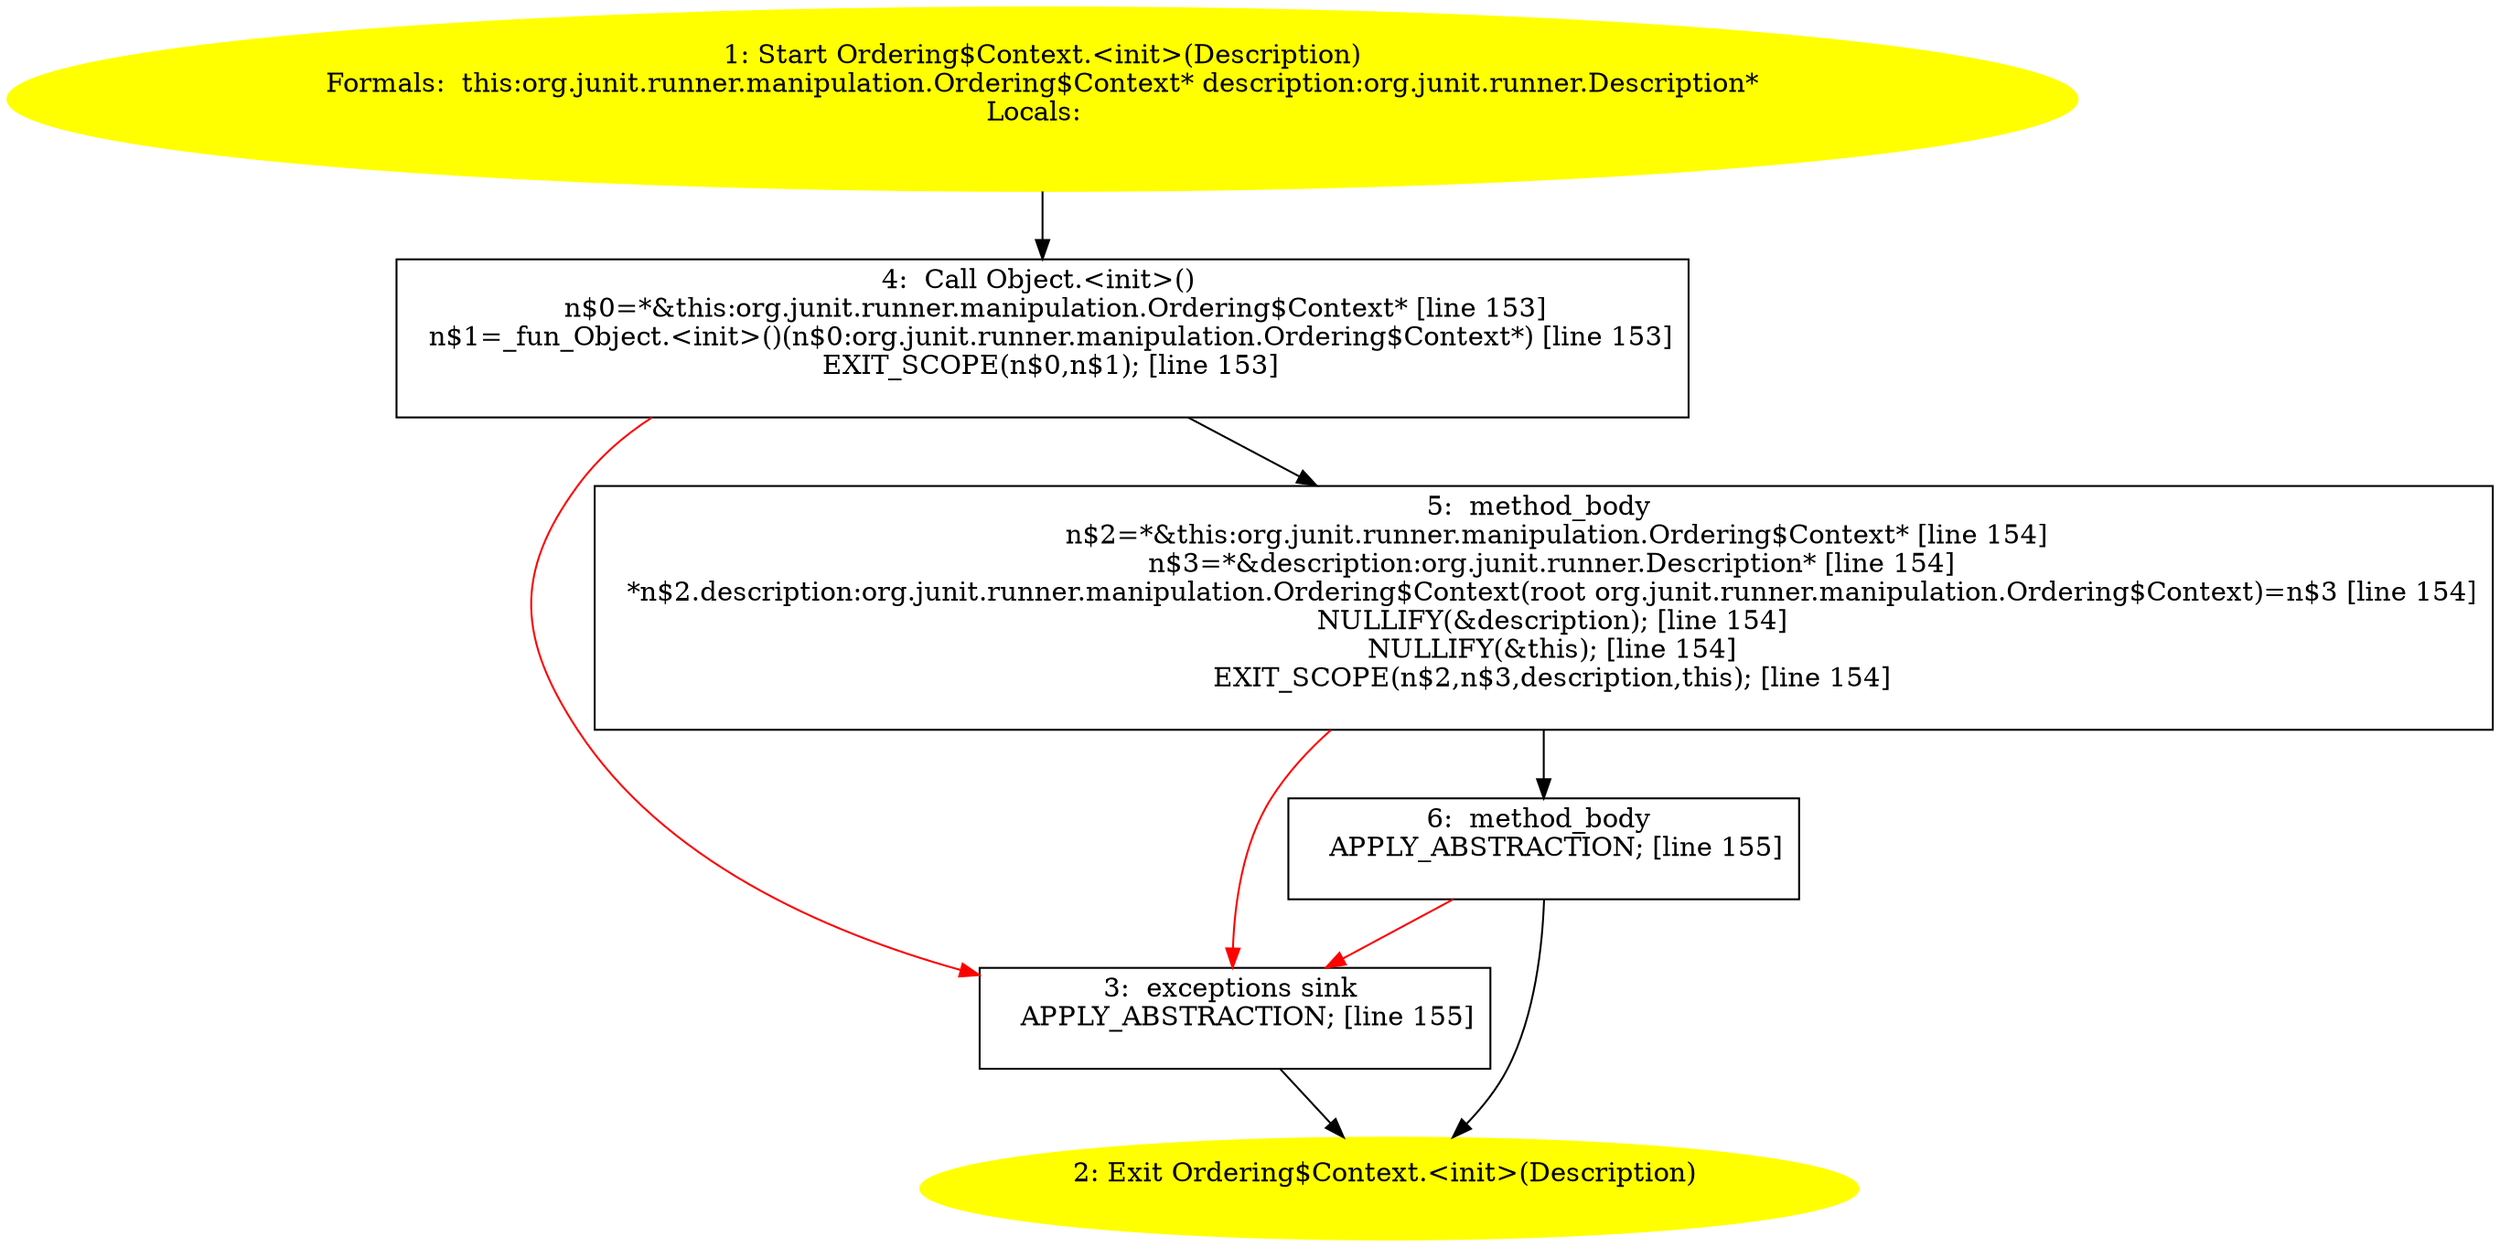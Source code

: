 /* @generated */
digraph cfg {
"org.junit.runner.manipulation.Ordering$Context.<init>(org.junit.runner.Description).159784c9bdae1dd35a050d8460a28957_1" [label="1: Start Ordering$Context.<init>(Description)\nFormals:  this:org.junit.runner.manipulation.Ordering$Context* description:org.junit.runner.Description*\nLocals:  \n  " color=yellow style=filled]
	

	 "org.junit.runner.manipulation.Ordering$Context.<init>(org.junit.runner.Description).159784c9bdae1dd35a050d8460a28957_1" -> "org.junit.runner.manipulation.Ordering$Context.<init>(org.junit.runner.Description).159784c9bdae1dd35a050d8460a28957_4" ;
"org.junit.runner.manipulation.Ordering$Context.<init>(org.junit.runner.Description).159784c9bdae1dd35a050d8460a28957_2" [label="2: Exit Ordering$Context.<init>(Description) \n  " color=yellow style=filled]
	

"org.junit.runner.manipulation.Ordering$Context.<init>(org.junit.runner.Description).159784c9bdae1dd35a050d8460a28957_3" [label="3:  exceptions sink \n   APPLY_ABSTRACTION; [line 155]\n " shape="box"]
	

	 "org.junit.runner.manipulation.Ordering$Context.<init>(org.junit.runner.Description).159784c9bdae1dd35a050d8460a28957_3" -> "org.junit.runner.manipulation.Ordering$Context.<init>(org.junit.runner.Description).159784c9bdae1dd35a050d8460a28957_2" ;
"org.junit.runner.manipulation.Ordering$Context.<init>(org.junit.runner.Description).159784c9bdae1dd35a050d8460a28957_4" [label="4:  Call Object.<init>() \n   n$0=*&this:org.junit.runner.manipulation.Ordering$Context* [line 153]\n  n$1=_fun_Object.<init>()(n$0:org.junit.runner.manipulation.Ordering$Context*) [line 153]\n  EXIT_SCOPE(n$0,n$1); [line 153]\n " shape="box"]
	

	 "org.junit.runner.manipulation.Ordering$Context.<init>(org.junit.runner.Description).159784c9bdae1dd35a050d8460a28957_4" -> "org.junit.runner.manipulation.Ordering$Context.<init>(org.junit.runner.Description).159784c9bdae1dd35a050d8460a28957_5" ;
	 "org.junit.runner.manipulation.Ordering$Context.<init>(org.junit.runner.Description).159784c9bdae1dd35a050d8460a28957_4" -> "org.junit.runner.manipulation.Ordering$Context.<init>(org.junit.runner.Description).159784c9bdae1dd35a050d8460a28957_3" [color="red" ];
"org.junit.runner.manipulation.Ordering$Context.<init>(org.junit.runner.Description).159784c9bdae1dd35a050d8460a28957_5" [label="5:  method_body \n   n$2=*&this:org.junit.runner.manipulation.Ordering$Context* [line 154]\n  n$3=*&description:org.junit.runner.Description* [line 154]\n  *n$2.description:org.junit.runner.manipulation.Ordering$Context(root org.junit.runner.manipulation.Ordering$Context)=n$3 [line 154]\n  NULLIFY(&description); [line 154]\n  NULLIFY(&this); [line 154]\n  EXIT_SCOPE(n$2,n$3,description,this); [line 154]\n " shape="box"]
	

	 "org.junit.runner.manipulation.Ordering$Context.<init>(org.junit.runner.Description).159784c9bdae1dd35a050d8460a28957_5" -> "org.junit.runner.manipulation.Ordering$Context.<init>(org.junit.runner.Description).159784c9bdae1dd35a050d8460a28957_6" ;
	 "org.junit.runner.manipulation.Ordering$Context.<init>(org.junit.runner.Description).159784c9bdae1dd35a050d8460a28957_5" -> "org.junit.runner.manipulation.Ordering$Context.<init>(org.junit.runner.Description).159784c9bdae1dd35a050d8460a28957_3" [color="red" ];
"org.junit.runner.manipulation.Ordering$Context.<init>(org.junit.runner.Description).159784c9bdae1dd35a050d8460a28957_6" [label="6:  method_body \n   APPLY_ABSTRACTION; [line 155]\n " shape="box"]
	

	 "org.junit.runner.manipulation.Ordering$Context.<init>(org.junit.runner.Description).159784c9bdae1dd35a050d8460a28957_6" -> "org.junit.runner.manipulation.Ordering$Context.<init>(org.junit.runner.Description).159784c9bdae1dd35a050d8460a28957_2" ;
	 "org.junit.runner.manipulation.Ordering$Context.<init>(org.junit.runner.Description).159784c9bdae1dd35a050d8460a28957_6" -> "org.junit.runner.manipulation.Ordering$Context.<init>(org.junit.runner.Description).159784c9bdae1dd35a050d8460a28957_3" [color="red" ];
}
